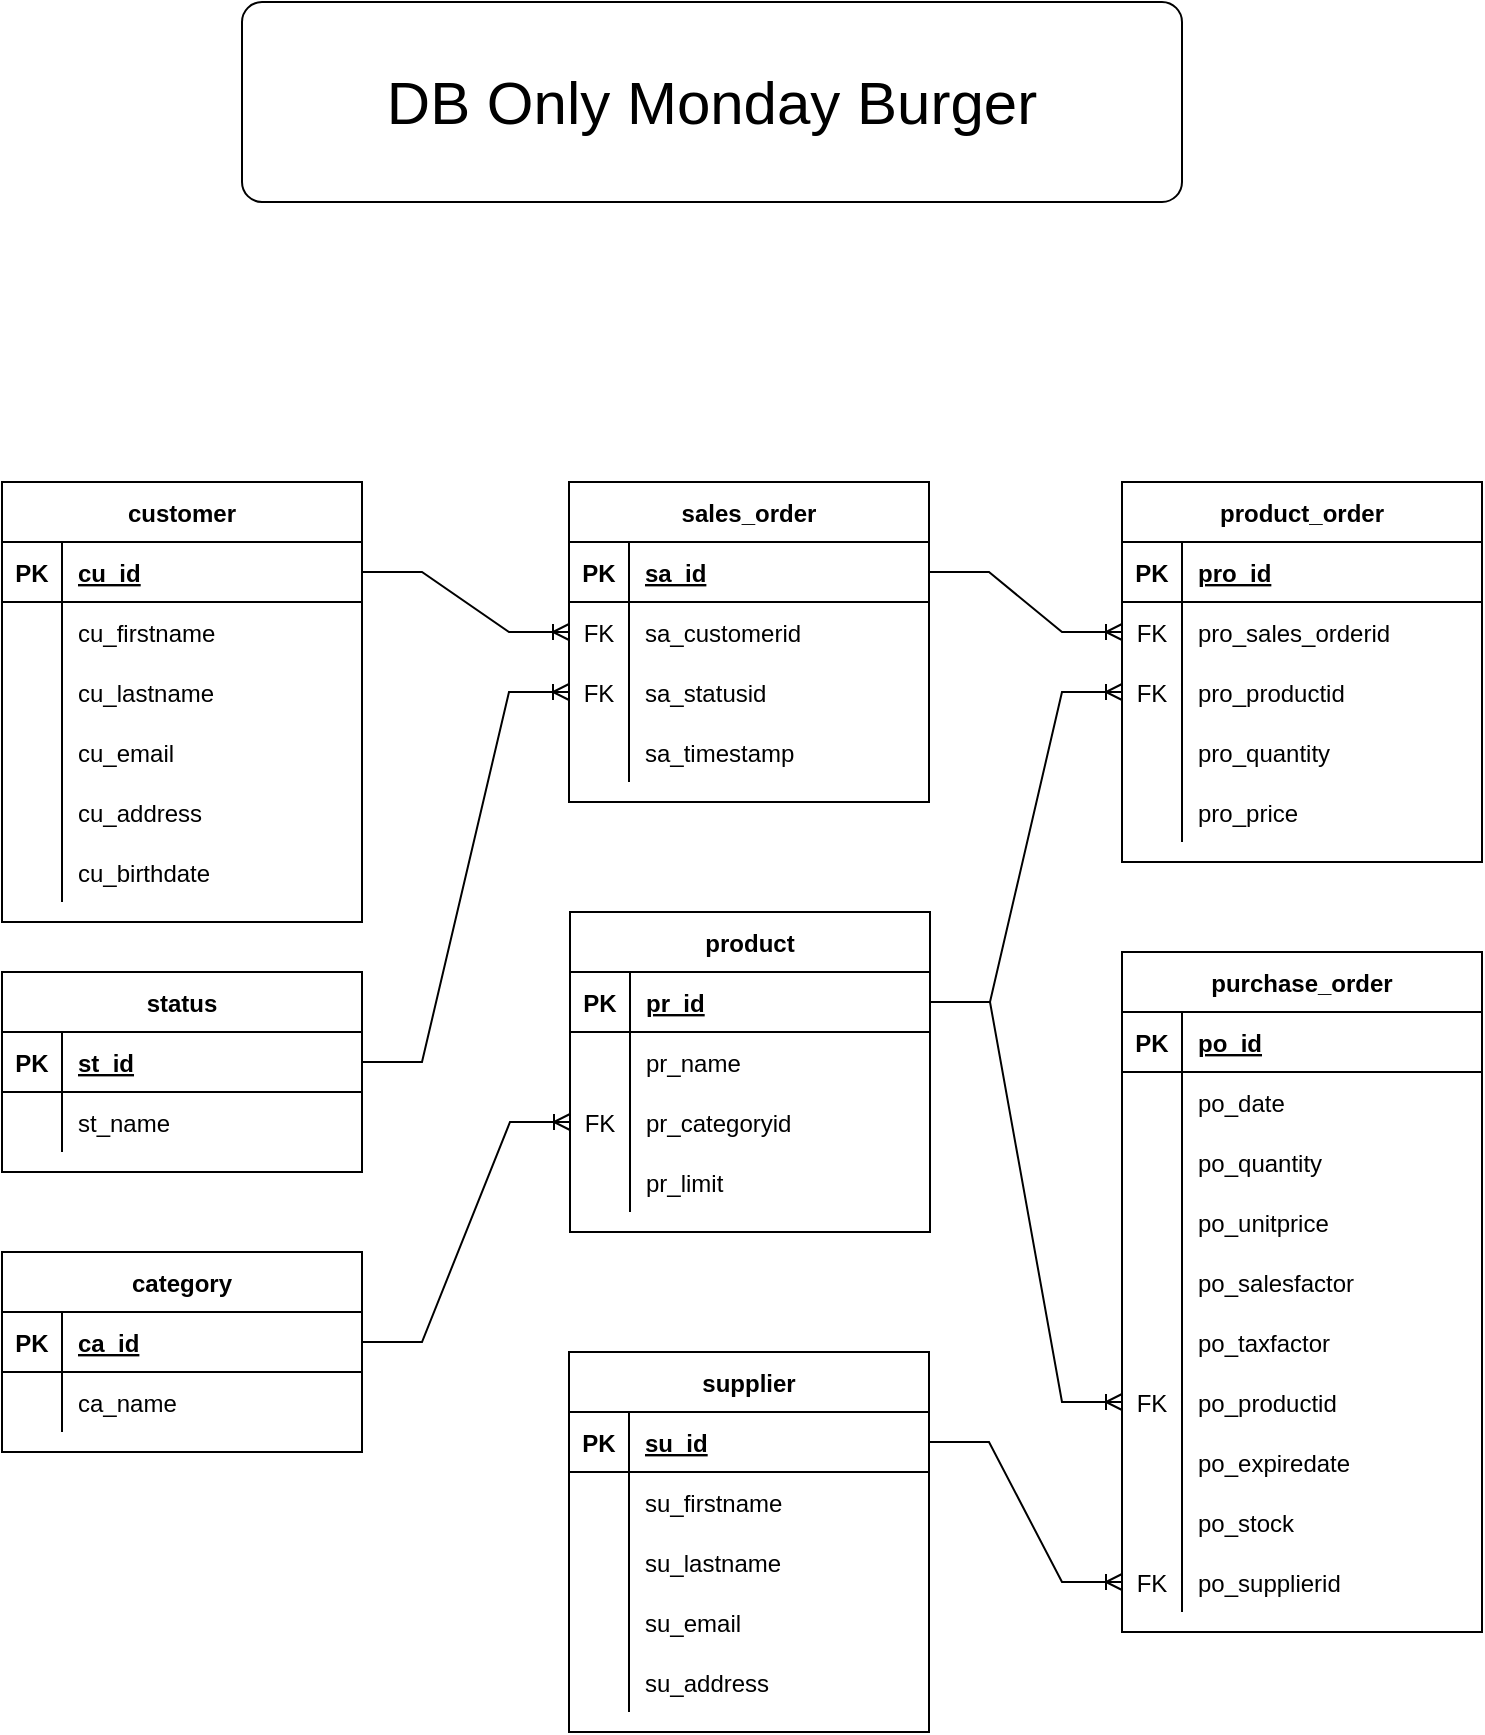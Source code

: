 <mxfile version="20.3.0" type="device"><diagram id="7oKntXGWTedDdkUDxRs8" name="Page-1"><mxGraphModel dx="868" dy="553" grid="1" gridSize="10" guides="1" tooltips="1" connect="1" arrows="1" fold="1" page="1" pageScale="1" pageWidth="827" pageHeight="1169" math="0" shadow="0"><root><mxCell id="0"/><mxCell id="1" parent="0"/><mxCell id="VqPkGaCcbG3Q4enpORQm-1" value="customer" style="shape=table;startSize=30;container=1;collapsible=1;childLayout=tableLayout;fixedRows=1;rowLines=0;fontStyle=1;align=center;resizeLast=1;" parent="1" vertex="1"><mxGeometry x="40" y="290" width="180" height="220" as="geometry"/></mxCell><mxCell id="VqPkGaCcbG3Q4enpORQm-2" value="" style="shape=tableRow;horizontal=0;startSize=0;swimlaneHead=0;swimlaneBody=0;fillColor=none;collapsible=0;dropTarget=0;points=[[0,0.5],[1,0.5]];portConstraint=eastwest;top=0;left=0;right=0;bottom=1;" parent="VqPkGaCcbG3Q4enpORQm-1" vertex="1"><mxGeometry y="30" width="180" height="30" as="geometry"/></mxCell><mxCell id="VqPkGaCcbG3Q4enpORQm-3" value="PK" style="shape=partialRectangle;connectable=0;fillColor=none;top=0;left=0;bottom=0;right=0;fontStyle=1;overflow=hidden;" parent="VqPkGaCcbG3Q4enpORQm-2" vertex="1"><mxGeometry width="30" height="30" as="geometry"><mxRectangle width="30" height="30" as="alternateBounds"/></mxGeometry></mxCell><mxCell id="VqPkGaCcbG3Q4enpORQm-4" value="cu_id" style="shape=partialRectangle;connectable=0;fillColor=none;top=0;left=0;bottom=0;right=0;align=left;spacingLeft=6;fontStyle=5;overflow=hidden;" parent="VqPkGaCcbG3Q4enpORQm-2" vertex="1"><mxGeometry x="30" width="150" height="30" as="geometry"><mxRectangle width="150" height="30" as="alternateBounds"/></mxGeometry></mxCell><mxCell id="VqPkGaCcbG3Q4enpORQm-5" value="" style="shape=tableRow;horizontal=0;startSize=0;swimlaneHead=0;swimlaneBody=0;fillColor=none;collapsible=0;dropTarget=0;points=[[0,0.5],[1,0.5]];portConstraint=eastwest;top=0;left=0;right=0;bottom=0;" parent="VqPkGaCcbG3Q4enpORQm-1" vertex="1"><mxGeometry y="60" width="180" height="30" as="geometry"/></mxCell><mxCell id="VqPkGaCcbG3Q4enpORQm-6" value="" style="shape=partialRectangle;connectable=0;fillColor=none;top=0;left=0;bottom=0;right=0;editable=1;overflow=hidden;" parent="VqPkGaCcbG3Q4enpORQm-5" vertex="1"><mxGeometry width="30" height="30" as="geometry"><mxRectangle width="30" height="30" as="alternateBounds"/></mxGeometry></mxCell><mxCell id="VqPkGaCcbG3Q4enpORQm-7" value="cu_firstname" style="shape=partialRectangle;connectable=0;fillColor=none;top=0;left=0;bottom=0;right=0;align=left;spacingLeft=6;overflow=hidden;" parent="VqPkGaCcbG3Q4enpORQm-5" vertex="1"><mxGeometry x="30" width="150" height="30" as="geometry"><mxRectangle width="150" height="30" as="alternateBounds"/></mxGeometry></mxCell><mxCell id="VqPkGaCcbG3Q4enpORQm-8" value="" style="shape=tableRow;horizontal=0;startSize=0;swimlaneHead=0;swimlaneBody=0;fillColor=none;collapsible=0;dropTarget=0;points=[[0,0.5],[1,0.5]];portConstraint=eastwest;top=0;left=0;right=0;bottom=0;" parent="VqPkGaCcbG3Q4enpORQm-1" vertex="1"><mxGeometry y="90" width="180" height="30" as="geometry"/></mxCell><mxCell id="VqPkGaCcbG3Q4enpORQm-9" value="" style="shape=partialRectangle;connectable=0;fillColor=none;top=0;left=0;bottom=0;right=0;editable=1;overflow=hidden;" parent="VqPkGaCcbG3Q4enpORQm-8" vertex="1"><mxGeometry width="30" height="30" as="geometry"><mxRectangle width="30" height="30" as="alternateBounds"/></mxGeometry></mxCell><mxCell id="VqPkGaCcbG3Q4enpORQm-10" value="cu_lastname" style="shape=partialRectangle;connectable=0;fillColor=none;top=0;left=0;bottom=0;right=0;align=left;spacingLeft=6;overflow=hidden;" parent="VqPkGaCcbG3Q4enpORQm-8" vertex="1"><mxGeometry x="30" width="150" height="30" as="geometry"><mxRectangle width="150" height="30" as="alternateBounds"/></mxGeometry></mxCell><mxCell id="VqPkGaCcbG3Q4enpORQm-11" value="" style="shape=tableRow;horizontal=0;startSize=0;swimlaneHead=0;swimlaneBody=0;fillColor=none;collapsible=0;dropTarget=0;points=[[0,0.5],[1,0.5]];portConstraint=eastwest;top=0;left=0;right=0;bottom=0;" parent="VqPkGaCcbG3Q4enpORQm-1" vertex="1"><mxGeometry y="120" width="180" height="30" as="geometry"/></mxCell><mxCell id="VqPkGaCcbG3Q4enpORQm-12" value="" style="shape=partialRectangle;connectable=0;fillColor=none;top=0;left=0;bottom=0;right=0;editable=1;overflow=hidden;" parent="VqPkGaCcbG3Q4enpORQm-11" vertex="1"><mxGeometry width="30" height="30" as="geometry"><mxRectangle width="30" height="30" as="alternateBounds"/></mxGeometry></mxCell><mxCell id="VqPkGaCcbG3Q4enpORQm-13" value="cu_email" style="shape=partialRectangle;connectable=0;fillColor=none;top=0;left=0;bottom=0;right=0;align=left;spacingLeft=6;overflow=hidden;" parent="VqPkGaCcbG3Q4enpORQm-11" vertex="1"><mxGeometry x="30" width="150" height="30" as="geometry"><mxRectangle width="150" height="30" as="alternateBounds"/></mxGeometry></mxCell><mxCell id="VqPkGaCcbG3Q4enpORQm-105" style="shape=tableRow;horizontal=0;startSize=0;swimlaneHead=0;swimlaneBody=0;fillColor=none;collapsible=0;dropTarget=0;points=[[0,0.5],[1,0.5]];portConstraint=eastwest;top=0;left=0;right=0;bottom=0;" parent="VqPkGaCcbG3Q4enpORQm-1" vertex="1"><mxGeometry y="150" width="180" height="30" as="geometry"/></mxCell><mxCell id="VqPkGaCcbG3Q4enpORQm-106" style="shape=partialRectangle;connectable=0;fillColor=none;top=0;left=0;bottom=0;right=0;editable=1;overflow=hidden;" parent="VqPkGaCcbG3Q4enpORQm-105" vertex="1"><mxGeometry width="30" height="30" as="geometry"><mxRectangle width="30" height="30" as="alternateBounds"/></mxGeometry></mxCell><mxCell id="VqPkGaCcbG3Q4enpORQm-107" value="cu_address" style="shape=partialRectangle;connectable=0;fillColor=none;top=0;left=0;bottom=0;right=0;align=left;spacingLeft=6;overflow=hidden;" parent="VqPkGaCcbG3Q4enpORQm-105" vertex="1"><mxGeometry x="30" width="150" height="30" as="geometry"><mxRectangle width="150" height="30" as="alternateBounds"/></mxGeometry></mxCell><mxCell id="VqPkGaCcbG3Q4enpORQm-108" style="shape=tableRow;horizontal=0;startSize=0;swimlaneHead=0;swimlaneBody=0;fillColor=none;collapsible=0;dropTarget=0;points=[[0,0.5],[1,0.5]];portConstraint=eastwest;top=0;left=0;right=0;bottom=0;" parent="VqPkGaCcbG3Q4enpORQm-1" vertex="1"><mxGeometry y="180" width="180" height="30" as="geometry"/></mxCell><mxCell id="VqPkGaCcbG3Q4enpORQm-109" style="shape=partialRectangle;connectable=0;fillColor=none;top=0;left=0;bottom=0;right=0;editable=1;overflow=hidden;" parent="VqPkGaCcbG3Q4enpORQm-108" vertex="1"><mxGeometry width="30" height="30" as="geometry"><mxRectangle width="30" height="30" as="alternateBounds"/></mxGeometry></mxCell><mxCell id="VqPkGaCcbG3Q4enpORQm-110" value="cu_birthdate" style="shape=partialRectangle;connectable=0;fillColor=none;top=0;left=0;bottom=0;right=0;align=left;spacingLeft=6;overflow=hidden;" parent="VqPkGaCcbG3Q4enpORQm-108" vertex="1"><mxGeometry x="30" width="150" height="30" as="geometry"><mxRectangle width="150" height="30" as="alternateBounds"/></mxGeometry></mxCell><mxCell id="VqPkGaCcbG3Q4enpORQm-14" value="sales_order" style="shape=table;startSize=30;container=1;collapsible=1;childLayout=tableLayout;fixedRows=1;rowLines=0;fontStyle=1;align=center;resizeLast=1;" parent="1" vertex="1"><mxGeometry x="323.5" y="290" width="180" height="160" as="geometry"/></mxCell><mxCell id="VqPkGaCcbG3Q4enpORQm-15" value="" style="shape=tableRow;horizontal=0;startSize=0;swimlaneHead=0;swimlaneBody=0;fillColor=none;collapsible=0;dropTarget=0;points=[[0,0.5],[1,0.5]];portConstraint=eastwest;top=0;left=0;right=0;bottom=1;" parent="VqPkGaCcbG3Q4enpORQm-14" vertex="1"><mxGeometry y="30" width="180" height="30" as="geometry"/></mxCell><mxCell id="VqPkGaCcbG3Q4enpORQm-16" value="PK" style="shape=partialRectangle;connectable=0;fillColor=none;top=0;left=0;bottom=0;right=0;fontStyle=1;overflow=hidden;" parent="VqPkGaCcbG3Q4enpORQm-15" vertex="1"><mxGeometry width="30" height="30" as="geometry"><mxRectangle width="30" height="30" as="alternateBounds"/></mxGeometry></mxCell><mxCell id="VqPkGaCcbG3Q4enpORQm-17" value="sa_id" style="shape=partialRectangle;connectable=0;fillColor=none;top=0;left=0;bottom=0;right=0;align=left;spacingLeft=6;fontStyle=5;overflow=hidden;" parent="VqPkGaCcbG3Q4enpORQm-15" vertex="1"><mxGeometry x="30" width="150" height="30" as="geometry"><mxRectangle width="150" height="30" as="alternateBounds"/></mxGeometry></mxCell><mxCell id="VqPkGaCcbG3Q4enpORQm-18" value="" style="shape=tableRow;horizontal=0;startSize=0;swimlaneHead=0;swimlaneBody=0;fillColor=none;collapsible=0;dropTarget=0;points=[[0,0.5],[1,0.5]];portConstraint=eastwest;top=0;left=0;right=0;bottom=0;" parent="VqPkGaCcbG3Q4enpORQm-14" vertex="1"><mxGeometry y="60" width="180" height="30" as="geometry"/></mxCell><mxCell id="VqPkGaCcbG3Q4enpORQm-19" value="FK" style="shape=partialRectangle;connectable=0;fillColor=none;top=0;left=0;bottom=0;right=0;editable=1;overflow=hidden;" parent="VqPkGaCcbG3Q4enpORQm-18" vertex="1"><mxGeometry width="30" height="30" as="geometry"><mxRectangle width="30" height="30" as="alternateBounds"/></mxGeometry></mxCell><mxCell id="VqPkGaCcbG3Q4enpORQm-20" value="sa_customerid" style="shape=partialRectangle;connectable=0;fillColor=none;top=0;left=0;bottom=0;right=0;align=left;spacingLeft=6;overflow=hidden;" parent="VqPkGaCcbG3Q4enpORQm-18" vertex="1"><mxGeometry x="30" width="150" height="30" as="geometry"><mxRectangle width="150" height="30" as="alternateBounds"/></mxGeometry></mxCell><mxCell id="VqPkGaCcbG3Q4enpORQm-21" value="" style="shape=tableRow;horizontal=0;startSize=0;swimlaneHead=0;swimlaneBody=0;fillColor=none;collapsible=0;dropTarget=0;points=[[0,0.5],[1,0.5]];portConstraint=eastwest;top=0;left=0;right=0;bottom=0;" parent="VqPkGaCcbG3Q4enpORQm-14" vertex="1"><mxGeometry y="90" width="180" height="30" as="geometry"/></mxCell><mxCell id="VqPkGaCcbG3Q4enpORQm-22" value="FK" style="shape=partialRectangle;connectable=0;fillColor=none;top=0;left=0;bottom=0;right=0;editable=1;overflow=hidden;" parent="VqPkGaCcbG3Q4enpORQm-21" vertex="1"><mxGeometry width="30" height="30" as="geometry"><mxRectangle width="30" height="30" as="alternateBounds"/></mxGeometry></mxCell><mxCell id="VqPkGaCcbG3Q4enpORQm-23" value="sa_statusid" style="shape=partialRectangle;connectable=0;fillColor=none;top=0;left=0;bottom=0;right=0;align=left;spacingLeft=6;overflow=hidden;" parent="VqPkGaCcbG3Q4enpORQm-21" vertex="1"><mxGeometry x="30" width="150" height="30" as="geometry"><mxRectangle width="150" height="30" as="alternateBounds"/></mxGeometry></mxCell><mxCell id="VqPkGaCcbG3Q4enpORQm-24" value="" style="shape=tableRow;horizontal=0;startSize=0;swimlaneHead=0;swimlaneBody=0;fillColor=none;collapsible=0;dropTarget=0;points=[[0,0.5],[1,0.5]];portConstraint=eastwest;top=0;left=0;right=0;bottom=0;" parent="VqPkGaCcbG3Q4enpORQm-14" vertex="1"><mxGeometry y="120" width="180" height="30" as="geometry"/></mxCell><mxCell id="VqPkGaCcbG3Q4enpORQm-25" value="" style="shape=partialRectangle;connectable=0;fillColor=none;top=0;left=0;bottom=0;right=0;editable=1;overflow=hidden;" parent="VqPkGaCcbG3Q4enpORQm-24" vertex="1"><mxGeometry width="30" height="30" as="geometry"><mxRectangle width="30" height="30" as="alternateBounds"/></mxGeometry></mxCell><mxCell id="VqPkGaCcbG3Q4enpORQm-26" value="sa_timestamp" style="shape=partialRectangle;connectable=0;fillColor=none;top=0;left=0;bottom=0;right=0;align=left;spacingLeft=6;overflow=hidden;" parent="VqPkGaCcbG3Q4enpORQm-24" vertex="1"><mxGeometry x="30" width="150" height="30" as="geometry"><mxRectangle width="150" height="30" as="alternateBounds"/></mxGeometry></mxCell><mxCell id="VqPkGaCcbG3Q4enpORQm-27" value="product" style="shape=table;startSize=30;container=1;collapsible=1;childLayout=tableLayout;fixedRows=1;rowLines=0;fontStyle=1;align=center;resizeLast=1;" parent="1" vertex="1"><mxGeometry x="324" y="505" width="180" height="160" as="geometry"/></mxCell><mxCell id="VqPkGaCcbG3Q4enpORQm-28" value="" style="shape=tableRow;horizontal=0;startSize=0;swimlaneHead=0;swimlaneBody=0;fillColor=none;collapsible=0;dropTarget=0;points=[[0,0.5],[1,0.5]];portConstraint=eastwest;top=0;left=0;right=0;bottom=1;" parent="VqPkGaCcbG3Q4enpORQm-27" vertex="1"><mxGeometry y="30" width="180" height="30" as="geometry"/></mxCell><mxCell id="VqPkGaCcbG3Q4enpORQm-29" value="PK" style="shape=partialRectangle;connectable=0;fillColor=none;top=0;left=0;bottom=0;right=0;fontStyle=1;overflow=hidden;" parent="VqPkGaCcbG3Q4enpORQm-28" vertex="1"><mxGeometry width="30" height="30" as="geometry"><mxRectangle width="30" height="30" as="alternateBounds"/></mxGeometry></mxCell><mxCell id="VqPkGaCcbG3Q4enpORQm-30" value="pr_id" style="shape=partialRectangle;connectable=0;fillColor=none;top=0;left=0;bottom=0;right=0;align=left;spacingLeft=6;fontStyle=5;overflow=hidden;" parent="VqPkGaCcbG3Q4enpORQm-28" vertex="1"><mxGeometry x="30" width="150" height="30" as="geometry"><mxRectangle width="150" height="30" as="alternateBounds"/></mxGeometry></mxCell><mxCell id="VqPkGaCcbG3Q4enpORQm-31" value="" style="shape=tableRow;horizontal=0;startSize=0;swimlaneHead=0;swimlaneBody=0;fillColor=none;collapsible=0;dropTarget=0;points=[[0,0.5],[1,0.5]];portConstraint=eastwest;top=0;left=0;right=0;bottom=0;" parent="VqPkGaCcbG3Q4enpORQm-27" vertex="1"><mxGeometry y="60" width="180" height="30" as="geometry"/></mxCell><mxCell id="VqPkGaCcbG3Q4enpORQm-32" value="" style="shape=partialRectangle;connectable=0;fillColor=none;top=0;left=0;bottom=0;right=0;editable=1;overflow=hidden;" parent="VqPkGaCcbG3Q4enpORQm-31" vertex="1"><mxGeometry width="30" height="30" as="geometry"><mxRectangle width="30" height="30" as="alternateBounds"/></mxGeometry></mxCell><mxCell id="VqPkGaCcbG3Q4enpORQm-33" value="pr_name" style="shape=partialRectangle;connectable=0;fillColor=none;top=0;left=0;bottom=0;right=0;align=left;spacingLeft=6;overflow=hidden;" parent="VqPkGaCcbG3Q4enpORQm-31" vertex="1"><mxGeometry x="30" width="150" height="30" as="geometry"><mxRectangle width="150" height="30" as="alternateBounds"/></mxGeometry></mxCell><mxCell id="VqPkGaCcbG3Q4enpORQm-34" value="" style="shape=tableRow;horizontal=0;startSize=0;swimlaneHead=0;swimlaneBody=0;fillColor=none;collapsible=0;dropTarget=0;points=[[0,0.5],[1,0.5]];portConstraint=eastwest;top=0;left=0;right=0;bottom=0;" parent="VqPkGaCcbG3Q4enpORQm-27" vertex="1"><mxGeometry y="90" width="180" height="30" as="geometry"/></mxCell><mxCell id="VqPkGaCcbG3Q4enpORQm-35" value="FK" style="shape=partialRectangle;connectable=0;fillColor=none;top=0;left=0;bottom=0;right=0;editable=1;overflow=hidden;" parent="VqPkGaCcbG3Q4enpORQm-34" vertex="1"><mxGeometry width="30" height="30" as="geometry"><mxRectangle width="30" height="30" as="alternateBounds"/></mxGeometry></mxCell><mxCell id="VqPkGaCcbG3Q4enpORQm-36" value="pr_categoryid" style="shape=partialRectangle;connectable=0;fillColor=none;top=0;left=0;bottom=0;right=0;align=left;spacingLeft=6;overflow=hidden;" parent="VqPkGaCcbG3Q4enpORQm-34" vertex="1"><mxGeometry x="30" width="150" height="30" as="geometry"><mxRectangle width="150" height="30" as="alternateBounds"/></mxGeometry></mxCell><mxCell id="ynLkIfHhwnIUGynNYLUg-15" style="shape=tableRow;horizontal=0;startSize=0;swimlaneHead=0;swimlaneBody=0;fillColor=none;collapsible=0;dropTarget=0;points=[[0,0.5],[1,0.5]];portConstraint=eastwest;top=0;left=0;right=0;bottom=0;" parent="VqPkGaCcbG3Q4enpORQm-27" vertex="1"><mxGeometry y="120" width="180" height="30" as="geometry"/></mxCell><mxCell id="ynLkIfHhwnIUGynNYLUg-16" style="shape=partialRectangle;connectable=0;fillColor=none;top=0;left=0;bottom=0;right=0;editable=1;overflow=hidden;" parent="ynLkIfHhwnIUGynNYLUg-15" vertex="1"><mxGeometry width="30" height="30" as="geometry"><mxRectangle width="30" height="30" as="alternateBounds"/></mxGeometry></mxCell><mxCell id="ynLkIfHhwnIUGynNYLUg-17" value="pr_limit" style="shape=partialRectangle;connectable=0;fillColor=none;top=0;left=0;bottom=0;right=0;align=left;spacingLeft=6;overflow=hidden;" parent="ynLkIfHhwnIUGynNYLUg-15" vertex="1"><mxGeometry x="30" width="150" height="30" as="geometry"><mxRectangle width="150" height="30" as="alternateBounds"/></mxGeometry></mxCell><mxCell id="VqPkGaCcbG3Q4enpORQm-40" value="category" style="shape=table;startSize=30;container=1;collapsible=1;childLayout=tableLayout;fixedRows=1;rowLines=0;fontStyle=1;align=center;resizeLast=1;" parent="1" vertex="1"><mxGeometry x="40" y="675" width="180" height="100" as="geometry"/></mxCell><mxCell id="VqPkGaCcbG3Q4enpORQm-41" value="" style="shape=tableRow;horizontal=0;startSize=0;swimlaneHead=0;swimlaneBody=0;fillColor=none;collapsible=0;dropTarget=0;points=[[0,0.5],[1,0.5]];portConstraint=eastwest;top=0;left=0;right=0;bottom=1;" parent="VqPkGaCcbG3Q4enpORQm-40" vertex="1"><mxGeometry y="30" width="180" height="30" as="geometry"/></mxCell><mxCell id="VqPkGaCcbG3Q4enpORQm-42" value="PK" style="shape=partialRectangle;connectable=0;fillColor=none;top=0;left=0;bottom=0;right=0;fontStyle=1;overflow=hidden;" parent="VqPkGaCcbG3Q4enpORQm-41" vertex="1"><mxGeometry width="30" height="30" as="geometry"><mxRectangle width="30" height="30" as="alternateBounds"/></mxGeometry></mxCell><mxCell id="VqPkGaCcbG3Q4enpORQm-43" value="ca_id" style="shape=partialRectangle;connectable=0;fillColor=none;top=0;left=0;bottom=0;right=0;align=left;spacingLeft=6;fontStyle=5;overflow=hidden;" parent="VqPkGaCcbG3Q4enpORQm-41" vertex="1"><mxGeometry x="30" width="150" height="30" as="geometry"><mxRectangle width="150" height="30" as="alternateBounds"/></mxGeometry></mxCell><mxCell id="VqPkGaCcbG3Q4enpORQm-44" value="" style="shape=tableRow;horizontal=0;startSize=0;swimlaneHead=0;swimlaneBody=0;fillColor=none;collapsible=0;dropTarget=0;points=[[0,0.5],[1,0.5]];portConstraint=eastwest;top=0;left=0;right=0;bottom=0;" parent="VqPkGaCcbG3Q4enpORQm-40" vertex="1"><mxGeometry y="60" width="180" height="30" as="geometry"/></mxCell><mxCell id="VqPkGaCcbG3Q4enpORQm-45" value="" style="shape=partialRectangle;connectable=0;fillColor=none;top=0;left=0;bottom=0;right=0;editable=1;overflow=hidden;" parent="VqPkGaCcbG3Q4enpORQm-44" vertex="1"><mxGeometry width="30" height="30" as="geometry"><mxRectangle width="30" height="30" as="alternateBounds"/></mxGeometry></mxCell><mxCell id="VqPkGaCcbG3Q4enpORQm-46" value="ca_name" style="shape=partialRectangle;connectable=0;fillColor=none;top=0;left=0;bottom=0;right=0;align=left;spacingLeft=6;overflow=hidden;" parent="VqPkGaCcbG3Q4enpORQm-44" vertex="1"><mxGeometry x="30" width="150" height="30" as="geometry"><mxRectangle width="150" height="30" as="alternateBounds"/></mxGeometry></mxCell><mxCell id="VqPkGaCcbG3Q4enpORQm-53" value="supplier" style="shape=table;startSize=30;container=1;collapsible=1;childLayout=tableLayout;fixedRows=1;rowLines=0;fontStyle=1;align=center;resizeLast=1;" parent="1" vertex="1"><mxGeometry x="323.5" y="725" width="180" height="190" as="geometry"/></mxCell><mxCell id="VqPkGaCcbG3Q4enpORQm-54" value="" style="shape=tableRow;horizontal=0;startSize=0;swimlaneHead=0;swimlaneBody=0;fillColor=none;collapsible=0;dropTarget=0;points=[[0,0.5],[1,0.5]];portConstraint=eastwest;top=0;left=0;right=0;bottom=1;" parent="VqPkGaCcbG3Q4enpORQm-53" vertex="1"><mxGeometry y="30" width="180" height="30" as="geometry"/></mxCell><mxCell id="VqPkGaCcbG3Q4enpORQm-55" value="PK" style="shape=partialRectangle;connectable=0;fillColor=none;top=0;left=0;bottom=0;right=0;fontStyle=1;overflow=hidden;" parent="VqPkGaCcbG3Q4enpORQm-54" vertex="1"><mxGeometry width="30" height="30" as="geometry"><mxRectangle width="30" height="30" as="alternateBounds"/></mxGeometry></mxCell><mxCell id="VqPkGaCcbG3Q4enpORQm-56" value="su_id" style="shape=partialRectangle;connectable=0;fillColor=none;top=0;left=0;bottom=0;right=0;align=left;spacingLeft=6;fontStyle=5;overflow=hidden;" parent="VqPkGaCcbG3Q4enpORQm-54" vertex="1"><mxGeometry x="30" width="150" height="30" as="geometry"><mxRectangle width="150" height="30" as="alternateBounds"/></mxGeometry></mxCell><mxCell id="VqPkGaCcbG3Q4enpORQm-57" value="" style="shape=tableRow;horizontal=0;startSize=0;swimlaneHead=0;swimlaneBody=0;fillColor=none;collapsible=0;dropTarget=0;points=[[0,0.5],[1,0.5]];portConstraint=eastwest;top=0;left=0;right=0;bottom=0;" parent="VqPkGaCcbG3Q4enpORQm-53" vertex="1"><mxGeometry y="60" width="180" height="30" as="geometry"/></mxCell><mxCell id="VqPkGaCcbG3Q4enpORQm-58" value="" style="shape=partialRectangle;connectable=0;fillColor=none;top=0;left=0;bottom=0;right=0;editable=1;overflow=hidden;" parent="VqPkGaCcbG3Q4enpORQm-57" vertex="1"><mxGeometry width="30" height="30" as="geometry"><mxRectangle width="30" height="30" as="alternateBounds"/></mxGeometry></mxCell><mxCell id="VqPkGaCcbG3Q4enpORQm-59" value="su_firstname" style="shape=partialRectangle;connectable=0;fillColor=none;top=0;left=0;bottom=0;right=0;align=left;spacingLeft=6;overflow=hidden;" parent="VqPkGaCcbG3Q4enpORQm-57" vertex="1"><mxGeometry x="30" width="150" height="30" as="geometry"><mxRectangle width="150" height="30" as="alternateBounds"/></mxGeometry></mxCell><mxCell id="VqPkGaCcbG3Q4enpORQm-60" value="" style="shape=tableRow;horizontal=0;startSize=0;swimlaneHead=0;swimlaneBody=0;fillColor=none;collapsible=0;dropTarget=0;points=[[0,0.5],[1,0.5]];portConstraint=eastwest;top=0;left=0;right=0;bottom=0;" parent="VqPkGaCcbG3Q4enpORQm-53" vertex="1"><mxGeometry y="90" width="180" height="30" as="geometry"/></mxCell><mxCell id="VqPkGaCcbG3Q4enpORQm-61" value="" style="shape=partialRectangle;connectable=0;fillColor=none;top=0;left=0;bottom=0;right=0;editable=1;overflow=hidden;" parent="VqPkGaCcbG3Q4enpORQm-60" vertex="1"><mxGeometry width="30" height="30" as="geometry"><mxRectangle width="30" height="30" as="alternateBounds"/></mxGeometry></mxCell><mxCell id="VqPkGaCcbG3Q4enpORQm-62" value="su_lastname" style="shape=partialRectangle;connectable=0;fillColor=none;top=0;left=0;bottom=0;right=0;align=left;spacingLeft=6;overflow=hidden;" parent="VqPkGaCcbG3Q4enpORQm-60" vertex="1"><mxGeometry x="30" width="150" height="30" as="geometry"><mxRectangle width="150" height="30" as="alternateBounds"/></mxGeometry></mxCell><mxCell id="VqPkGaCcbG3Q4enpORQm-63" value="" style="shape=tableRow;horizontal=0;startSize=0;swimlaneHead=0;swimlaneBody=0;fillColor=none;collapsible=0;dropTarget=0;points=[[0,0.5],[1,0.5]];portConstraint=eastwest;top=0;left=0;right=0;bottom=0;" parent="VqPkGaCcbG3Q4enpORQm-53" vertex="1"><mxGeometry y="120" width="180" height="30" as="geometry"/></mxCell><mxCell id="VqPkGaCcbG3Q4enpORQm-64" value="" style="shape=partialRectangle;connectable=0;fillColor=none;top=0;left=0;bottom=0;right=0;editable=1;overflow=hidden;" parent="VqPkGaCcbG3Q4enpORQm-63" vertex="1"><mxGeometry width="30" height="30" as="geometry"><mxRectangle width="30" height="30" as="alternateBounds"/></mxGeometry></mxCell><mxCell id="VqPkGaCcbG3Q4enpORQm-65" value="su_email" style="shape=partialRectangle;connectable=0;fillColor=none;top=0;left=0;bottom=0;right=0;align=left;spacingLeft=6;overflow=hidden;" parent="VqPkGaCcbG3Q4enpORQm-63" vertex="1"><mxGeometry x="30" width="150" height="30" as="geometry"><mxRectangle width="150" height="30" as="alternateBounds"/></mxGeometry></mxCell><mxCell id="VqPkGaCcbG3Q4enpORQm-112" style="shape=tableRow;horizontal=0;startSize=0;swimlaneHead=0;swimlaneBody=0;fillColor=none;collapsible=0;dropTarget=0;points=[[0,0.5],[1,0.5]];portConstraint=eastwest;top=0;left=0;right=0;bottom=0;" parent="VqPkGaCcbG3Q4enpORQm-53" vertex="1"><mxGeometry y="150" width="180" height="30" as="geometry"/></mxCell><mxCell id="VqPkGaCcbG3Q4enpORQm-113" style="shape=partialRectangle;connectable=0;fillColor=none;top=0;left=0;bottom=0;right=0;editable=1;overflow=hidden;" parent="VqPkGaCcbG3Q4enpORQm-112" vertex="1"><mxGeometry width="30" height="30" as="geometry"><mxRectangle width="30" height="30" as="alternateBounds"/></mxGeometry></mxCell><mxCell id="VqPkGaCcbG3Q4enpORQm-114" value="su_address" style="shape=partialRectangle;connectable=0;fillColor=none;top=0;left=0;bottom=0;right=0;align=left;spacingLeft=6;overflow=hidden;" parent="VqPkGaCcbG3Q4enpORQm-112" vertex="1"><mxGeometry x="30" width="150" height="30" as="geometry"><mxRectangle width="150" height="30" as="alternateBounds"/></mxGeometry></mxCell><mxCell id="VqPkGaCcbG3Q4enpORQm-66" value="purchase_order" style="shape=table;startSize=30;container=1;collapsible=1;childLayout=tableLayout;fixedRows=1;rowLines=0;fontStyle=1;align=center;resizeLast=1;" parent="1" vertex="1"><mxGeometry x="600" y="525" width="180" height="340" as="geometry"/></mxCell><mxCell id="VqPkGaCcbG3Q4enpORQm-67" value="" style="shape=tableRow;horizontal=0;startSize=0;swimlaneHead=0;swimlaneBody=0;fillColor=none;collapsible=0;dropTarget=0;points=[[0,0.5],[1,0.5]];portConstraint=eastwest;top=0;left=0;right=0;bottom=1;" parent="VqPkGaCcbG3Q4enpORQm-66" vertex="1"><mxGeometry y="30" width="180" height="30" as="geometry"/></mxCell><mxCell id="VqPkGaCcbG3Q4enpORQm-68" value="PK" style="shape=partialRectangle;connectable=0;fillColor=none;top=0;left=0;bottom=0;right=0;fontStyle=1;overflow=hidden;" parent="VqPkGaCcbG3Q4enpORQm-67" vertex="1"><mxGeometry width="30" height="30" as="geometry"><mxRectangle width="30" height="30" as="alternateBounds"/></mxGeometry></mxCell><mxCell id="VqPkGaCcbG3Q4enpORQm-69" value="po_id" style="shape=partialRectangle;connectable=0;fillColor=none;top=0;left=0;bottom=0;right=0;align=left;spacingLeft=6;fontStyle=5;overflow=hidden;" parent="VqPkGaCcbG3Q4enpORQm-67" vertex="1"><mxGeometry x="30" width="150" height="30" as="geometry"><mxRectangle width="150" height="30" as="alternateBounds"/></mxGeometry></mxCell><mxCell id="VqPkGaCcbG3Q4enpORQm-73" value="" style="shape=tableRow;horizontal=0;startSize=0;swimlaneHead=0;swimlaneBody=0;fillColor=none;collapsible=0;dropTarget=0;points=[[0,0.5],[1,0.5]];portConstraint=eastwest;top=0;left=0;right=0;bottom=0;" parent="VqPkGaCcbG3Q4enpORQm-66" vertex="1"><mxGeometry y="60" width="180" height="30" as="geometry"/></mxCell><mxCell id="VqPkGaCcbG3Q4enpORQm-74" value="" style="shape=partialRectangle;connectable=0;fillColor=none;top=0;left=0;bottom=0;right=0;editable=1;overflow=hidden;" parent="VqPkGaCcbG3Q4enpORQm-73" vertex="1"><mxGeometry width="30" height="30" as="geometry"><mxRectangle width="30" height="30" as="alternateBounds"/></mxGeometry></mxCell><mxCell id="VqPkGaCcbG3Q4enpORQm-75" value="po_date" style="shape=partialRectangle;connectable=0;fillColor=none;top=0;left=0;bottom=0;right=0;align=left;spacingLeft=6;overflow=hidden;" parent="VqPkGaCcbG3Q4enpORQm-73" vertex="1"><mxGeometry x="30" width="150" height="30" as="geometry"><mxRectangle width="150" height="30" as="alternateBounds"/></mxGeometry></mxCell><mxCell id="VqPkGaCcbG3Q4enpORQm-76" value="" style="shape=tableRow;horizontal=0;startSize=0;swimlaneHead=0;swimlaneBody=0;fillColor=none;collapsible=0;dropTarget=0;points=[[0,0.5],[1,0.5]];portConstraint=eastwest;top=0;left=0;right=0;bottom=0;" parent="VqPkGaCcbG3Q4enpORQm-66" vertex="1"><mxGeometry y="90" width="180" height="30" as="geometry"/></mxCell><mxCell id="VqPkGaCcbG3Q4enpORQm-77" value="" style="shape=partialRectangle;connectable=0;fillColor=none;top=0;left=0;bottom=0;right=0;editable=1;overflow=hidden;" parent="VqPkGaCcbG3Q4enpORQm-76" vertex="1"><mxGeometry width="30" height="30" as="geometry"><mxRectangle width="30" height="30" as="alternateBounds"/></mxGeometry></mxCell><mxCell id="VqPkGaCcbG3Q4enpORQm-78" value="po_quantity" style="shape=partialRectangle;connectable=0;fillColor=none;top=0;left=0;bottom=0;right=0;align=left;spacingLeft=6;overflow=hidden;" parent="VqPkGaCcbG3Q4enpORQm-76" vertex="1"><mxGeometry x="30" width="150" height="30" as="geometry"><mxRectangle width="150" height="30" as="alternateBounds"/></mxGeometry></mxCell><mxCell id="VqPkGaCcbG3Q4enpORQm-121" style="shape=tableRow;horizontal=0;startSize=0;swimlaneHead=0;swimlaneBody=0;fillColor=none;collapsible=0;dropTarget=0;points=[[0,0.5],[1,0.5]];portConstraint=eastwest;top=0;left=0;right=0;bottom=0;" parent="VqPkGaCcbG3Q4enpORQm-66" vertex="1"><mxGeometry y="120" width="180" height="30" as="geometry"/></mxCell><mxCell id="VqPkGaCcbG3Q4enpORQm-122" value="" style="shape=partialRectangle;connectable=0;fillColor=none;top=0;left=0;bottom=0;right=0;editable=1;overflow=hidden;" parent="VqPkGaCcbG3Q4enpORQm-121" vertex="1"><mxGeometry width="30" height="30" as="geometry"><mxRectangle width="30" height="30" as="alternateBounds"/></mxGeometry></mxCell><mxCell id="VqPkGaCcbG3Q4enpORQm-123" value="po_unitprice" style="shape=partialRectangle;connectable=0;fillColor=none;top=0;left=0;bottom=0;right=0;align=left;spacingLeft=6;overflow=hidden;" parent="VqPkGaCcbG3Q4enpORQm-121" vertex="1"><mxGeometry x="30" width="150" height="30" as="geometry"><mxRectangle width="150" height="30" as="alternateBounds"/></mxGeometry></mxCell><mxCell id="ynLkIfHhwnIUGynNYLUg-1" style="shape=tableRow;horizontal=0;startSize=0;swimlaneHead=0;swimlaneBody=0;fillColor=none;collapsible=0;dropTarget=0;points=[[0,0.5],[1,0.5]];portConstraint=eastwest;top=0;left=0;right=0;bottom=0;" parent="VqPkGaCcbG3Q4enpORQm-66" vertex="1"><mxGeometry y="150" width="180" height="30" as="geometry"/></mxCell><mxCell id="ynLkIfHhwnIUGynNYLUg-2" style="shape=partialRectangle;connectable=0;fillColor=none;top=0;left=0;bottom=0;right=0;editable=1;overflow=hidden;" parent="ynLkIfHhwnIUGynNYLUg-1" vertex="1"><mxGeometry width="30" height="30" as="geometry"><mxRectangle width="30" height="30" as="alternateBounds"/></mxGeometry></mxCell><mxCell id="ynLkIfHhwnIUGynNYLUg-3" value="po_salesfactor" style="shape=partialRectangle;connectable=0;fillColor=none;top=0;left=0;bottom=0;right=0;align=left;spacingLeft=6;overflow=hidden;" parent="ynLkIfHhwnIUGynNYLUg-1" vertex="1"><mxGeometry x="30" width="150" height="30" as="geometry"><mxRectangle width="150" height="30" as="alternateBounds"/></mxGeometry></mxCell><mxCell id="ynLkIfHhwnIUGynNYLUg-4" style="shape=tableRow;horizontal=0;startSize=0;swimlaneHead=0;swimlaneBody=0;fillColor=none;collapsible=0;dropTarget=0;points=[[0,0.5],[1,0.5]];portConstraint=eastwest;top=0;left=0;right=0;bottom=0;" parent="VqPkGaCcbG3Q4enpORQm-66" vertex="1"><mxGeometry y="180" width="180" height="30" as="geometry"/></mxCell><mxCell id="ynLkIfHhwnIUGynNYLUg-5" style="shape=partialRectangle;connectable=0;fillColor=none;top=0;left=0;bottom=0;right=0;editable=1;overflow=hidden;" parent="ynLkIfHhwnIUGynNYLUg-4" vertex="1"><mxGeometry width="30" height="30" as="geometry"><mxRectangle width="30" height="30" as="alternateBounds"/></mxGeometry></mxCell><mxCell id="ynLkIfHhwnIUGynNYLUg-6" value="po_taxfactor" style="shape=partialRectangle;connectable=0;fillColor=none;top=0;left=0;bottom=0;right=0;align=left;spacingLeft=6;overflow=hidden;" parent="ynLkIfHhwnIUGynNYLUg-4" vertex="1"><mxGeometry x="30" width="150" height="30" as="geometry"><mxRectangle width="150" height="30" as="alternateBounds"/></mxGeometry></mxCell><mxCell id="ynLkIfHhwnIUGynNYLUg-12" style="shape=tableRow;horizontal=0;startSize=0;swimlaneHead=0;swimlaneBody=0;fillColor=none;collapsible=0;dropTarget=0;points=[[0,0.5],[1,0.5]];portConstraint=eastwest;top=0;left=0;right=0;bottom=0;" parent="VqPkGaCcbG3Q4enpORQm-66" vertex="1"><mxGeometry y="210" width="180" height="30" as="geometry"/></mxCell><mxCell id="ynLkIfHhwnIUGynNYLUg-13" value="FK" style="shape=partialRectangle;connectable=0;fillColor=none;top=0;left=0;bottom=0;right=0;editable=1;overflow=hidden;" parent="ynLkIfHhwnIUGynNYLUg-12" vertex="1"><mxGeometry width="30" height="30" as="geometry"><mxRectangle width="30" height="30" as="alternateBounds"/></mxGeometry></mxCell><mxCell id="ynLkIfHhwnIUGynNYLUg-14" value="po_productid" style="shape=partialRectangle;connectable=0;fillColor=none;top=0;left=0;bottom=0;right=0;align=left;spacingLeft=6;overflow=hidden;" parent="ynLkIfHhwnIUGynNYLUg-12" vertex="1"><mxGeometry x="30" width="150" height="30" as="geometry"><mxRectangle width="150" height="30" as="alternateBounds"/></mxGeometry></mxCell><mxCell id="ynLkIfHhwnIUGynNYLUg-9" style="shape=tableRow;horizontal=0;startSize=0;swimlaneHead=0;swimlaneBody=0;fillColor=none;collapsible=0;dropTarget=0;points=[[0,0.5],[1,0.5]];portConstraint=eastwest;top=0;left=0;right=0;bottom=0;" parent="VqPkGaCcbG3Q4enpORQm-66" vertex="1"><mxGeometry y="240" width="180" height="30" as="geometry"/></mxCell><mxCell id="ynLkIfHhwnIUGynNYLUg-10" style="shape=partialRectangle;connectable=0;fillColor=none;top=0;left=0;bottom=0;right=0;editable=1;overflow=hidden;" parent="ynLkIfHhwnIUGynNYLUg-9" vertex="1"><mxGeometry width="30" height="30" as="geometry"><mxRectangle width="30" height="30" as="alternateBounds"/></mxGeometry></mxCell><mxCell id="ynLkIfHhwnIUGynNYLUg-11" value="po_expiredate" style="shape=partialRectangle;connectable=0;fillColor=none;top=0;left=0;bottom=0;right=0;align=left;spacingLeft=6;overflow=hidden;" parent="ynLkIfHhwnIUGynNYLUg-9" vertex="1"><mxGeometry x="30" width="150" height="30" as="geometry"><mxRectangle width="150" height="30" as="alternateBounds"/></mxGeometry></mxCell><mxCell id="ynLkIfHhwnIUGynNYLUg-21" style="shape=tableRow;horizontal=0;startSize=0;swimlaneHead=0;swimlaneBody=0;fillColor=none;collapsible=0;dropTarget=0;points=[[0,0.5],[1,0.5]];portConstraint=eastwest;top=0;left=0;right=0;bottom=0;" parent="VqPkGaCcbG3Q4enpORQm-66" vertex="1"><mxGeometry y="270" width="180" height="30" as="geometry"/></mxCell><mxCell id="ynLkIfHhwnIUGynNYLUg-22" style="shape=partialRectangle;connectable=0;fillColor=none;top=0;left=0;bottom=0;right=0;editable=1;overflow=hidden;" parent="ynLkIfHhwnIUGynNYLUg-21" vertex="1"><mxGeometry width="30" height="30" as="geometry"><mxRectangle width="30" height="30" as="alternateBounds"/></mxGeometry></mxCell><mxCell id="ynLkIfHhwnIUGynNYLUg-23" value="po_stock" style="shape=partialRectangle;connectable=0;fillColor=none;top=0;left=0;bottom=0;right=0;align=left;spacingLeft=6;overflow=hidden;" parent="ynLkIfHhwnIUGynNYLUg-21" vertex="1"><mxGeometry x="30" width="150" height="30" as="geometry"><mxRectangle width="150" height="30" as="alternateBounds"/></mxGeometry></mxCell><mxCell id="ynLkIfHhwnIUGynNYLUg-24" style="shape=tableRow;horizontal=0;startSize=0;swimlaneHead=0;swimlaneBody=0;fillColor=none;collapsible=0;dropTarget=0;points=[[0,0.5],[1,0.5]];portConstraint=eastwest;top=0;left=0;right=0;bottom=0;" parent="VqPkGaCcbG3Q4enpORQm-66" vertex="1"><mxGeometry y="300" width="180" height="30" as="geometry"/></mxCell><mxCell id="ynLkIfHhwnIUGynNYLUg-25" value="FK" style="shape=partialRectangle;connectable=0;fillColor=none;top=0;left=0;bottom=0;right=0;editable=1;overflow=hidden;" parent="ynLkIfHhwnIUGynNYLUg-24" vertex="1"><mxGeometry width="30" height="30" as="geometry"><mxRectangle width="30" height="30" as="alternateBounds"/></mxGeometry></mxCell><mxCell id="ynLkIfHhwnIUGynNYLUg-26" value="po_supplierid" style="shape=partialRectangle;connectable=0;fillColor=none;top=0;left=0;bottom=0;right=0;align=left;spacingLeft=6;overflow=hidden;" parent="ynLkIfHhwnIUGynNYLUg-24" vertex="1"><mxGeometry x="30" width="150" height="30" as="geometry"><mxRectangle width="150" height="30" as="alternateBounds"/></mxGeometry></mxCell><mxCell id="VqPkGaCcbG3Q4enpORQm-79" value="product_order" style="shape=table;startSize=30;container=1;collapsible=1;childLayout=tableLayout;fixedRows=1;rowLines=0;fontStyle=1;align=center;resizeLast=1;" parent="1" vertex="1"><mxGeometry x="600" y="290" width="180" height="190" as="geometry"/></mxCell><mxCell id="VqPkGaCcbG3Q4enpORQm-80" value="" style="shape=tableRow;horizontal=0;startSize=0;swimlaneHead=0;swimlaneBody=0;fillColor=none;collapsible=0;dropTarget=0;points=[[0,0.5],[1,0.5]];portConstraint=eastwest;top=0;left=0;right=0;bottom=1;" parent="VqPkGaCcbG3Q4enpORQm-79" vertex="1"><mxGeometry y="30" width="180" height="30" as="geometry"/></mxCell><mxCell id="VqPkGaCcbG3Q4enpORQm-81" value="PK" style="shape=partialRectangle;connectable=0;fillColor=none;top=0;left=0;bottom=0;right=0;fontStyle=1;overflow=hidden;" parent="VqPkGaCcbG3Q4enpORQm-80" vertex="1"><mxGeometry width="30" height="30" as="geometry"><mxRectangle width="30" height="30" as="alternateBounds"/></mxGeometry></mxCell><mxCell id="VqPkGaCcbG3Q4enpORQm-82" value="pro_id" style="shape=partialRectangle;connectable=0;fillColor=none;top=0;left=0;bottom=0;right=0;align=left;spacingLeft=6;fontStyle=5;overflow=hidden;" parent="VqPkGaCcbG3Q4enpORQm-80" vertex="1"><mxGeometry x="30" width="150" height="30" as="geometry"><mxRectangle width="150" height="30" as="alternateBounds"/></mxGeometry></mxCell><mxCell id="VqPkGaCcbG3Q4enpORQm-83" value="" style="shape=tableRow;horizontal=0;startSize=0;swimlaneHead=0;swimlaneBody=0;fillColor=none;collapsible=0;dropTarget=0;points=[[0,0.5],[1,0.5]];portConstraint=eastwest;top=0;left=0;right=0;bottom=0;" parent="VqPkGaCcbG3Q4enpORQm-79" vertex="1"><mxGeometry y="60" width="180" height="30" as="geometry"/></mxCell><mxCell id="VqPkGaCcbG3Q4enpORQm-84" value="FK" style="shape=partialRectangle;connectable=0;fillColor=none;top=0;left=0;bottom=0;right=0;editable=1;overflow=hidden;" parent="VqPkGaCcbG3Q4enpORQm-83" vertex="1"><mxGeometry width="30" height="30" as="geometry"><mxRectangle width="30" height="30" as="alternateBounds"/></mxGeometry></mxCell><mxCell id="VqPkGaCcbG3Q4enpORQm-85" value="pro_sales_orderid" style="shape=partialRectangle;connectable=0;fillColor=none;top=0;left=0;bottom=0;right=0;align=left;spacingLeft=6;overflow=hidden;" parent="VqPkGaCcbG3Q4enpORQm-83" vertex="1"><mxGeometry x="30" width="150" height="30" as="geometry"><mxRectangle width="150" height="30" as="alternateBounds"/></mxGeometry></mxCell><mxCell id="VqPkGaCcbG3Q4enpORQm-86" value="" style="shape=tableRow;horizontal=0;startSize=0;swimlaneHead=0;swimlaneBody=0;fillColor=none;collapsible=0;dropTarget=0;points=[[0,0.5],[1,0.5]];portConstraint=eastwest;top=0;left=0;right=0;bottom=0;" parent="VqPkGaCcbG3Q4enpORQm-79" vertex="1"><mxGeometry y="90" width="180" height="30" as="geometry"/></mxCell><mxCell id="VqPkGaCcbG3Q4enpORQm-87" value="FK" style="shape=partialRectangle;connectable=0;fillColor=none;top=0;left=0;bottom=0;right=0;editable=1;overflow=hidden;" parent="VqPkGaCcbG3Q4enpORQm-86" vertex="1"><mxGeometry width="30" height="30" as="geometry"><mxRectangle width="30" height="30" as="alternateBounds"/></mxGeometry></mxCell><mxCell id="VqPkGaCcbG3Q4enpORQm-88" value="pro_productid" style="shape=partialRectangle;connectable=0;fillColor=none;top=0;left=0;bottom=0;right=0;align=left;spacingLeft=6;overflow=hidden;" parent="VqPkGaCcbG3Q4enpORQm-86" vertex="1"><mxGeometry x="30" width="150" height="30" as="geometry"><mxRectangle width="150" height="30" as="alternateBounds"/></mxGeometry></mxCell><mxCell id="VqPkGaCcbG3Q4enpORQm-130" style="shape=tableRow;horizontal=0;startSize=0;swimlaneHead=0;swimlaneBody=0;fillColor=none;collapsible=0;dropTarget=0;points=[[0,0.5],[1,0.5]];portConstraint=eastwest;top=0;left=0;right=0;bottom=0;" parent="VqPkGaCcbG3Q4enpORQm-79" vertex="1"><mxGeometry y="120" width="180" height="30" as="geometry"/></mxCell><mxCell id="VqPkGaCcbG3Q4enpORQm-131" style="shape=partialRectangle;connectable=0;fillColor=none;top=0;left=0;bottom=0;right=0;editable=1;overflow=hidden;" parent="VqPkGaCcbG3Q4enpORQm-130" vertex="1"><mxGeometry width="30" height="30" as="geometry"><mxRectangle width="30" height="30" as="alternateBounds"/></mxGeometry></mxCell><mxCell id="VqPkGaCcbG3Q4enpORQm-132" value="pro_quantity" style="shape=partialRectangle;connectable=0;fillColor=none;top=0;left=0;bottom=0;right=0;align=left;spacingLeft=6;overflow=hidden;" parent="VqPkGaCcbG3Q4enpORQm-130" vertex="1"><mxGeometry x="30" width="150" height="30" as="geometry"><mxRectangle width="150" height="30" as="alternateBounds"/></mxGeometry></mxCell><mxCell id="ynLkIfHhwnIUGynNYLUg-18" style="shape=tableRow;horizontal=0;startSize=0;swimlaneHead=0;swimlaneBody=0;fillColor=none;collapsible=0;dropTarget=0;points=[[0,0.5],[1,0.5]];portConstraint=eastwest;top=0;left=0;right=0;bottom=0;" parent="VqPkGaCcbG3Q4enpORQm-79" vertex="1"><mxGeometry y="150" width="180" height="30" as="geometry"/></mxCell><mxCell id="ynLkIfHhwnIUGynNYLUg-19" style="shape=partialRectangle;connectable=0;fillColor=none;top=0;left=0;bottom=0;right=0;editable=1;overflow=hidden;" parent="ynLkIfHhwnIUGynNYLUg-18" vertex="1"><mxGeometry width="30" height="30" as="geometry"><mxRectangle width="30" height="30" as="alternateBounds"/></mxGeometry></mxCell><mxCell id="ynLkIfHhwnIUGynNYLUg-20" value="pro_price" style="shape=partialRectangle;connectable=0;fillColor=none;top=0;left=0;bottom=0;right=0;align=left;spacingLeft=6;overflow=hidden;" parent="ynLkIfHhwnIUGynNYLUg-18" vertex="1"><mxGeometry x="30" width="150" height="30" as="geometry"><mxRectangle width="150" height="30" as="alternateBounds"/></mxGeometry></mxCell><mxCell id="VqPkGaCcbG3Q4enpORQm-133" value="status" style="shape=table;startSize=30;container=1;collapsible=1;childLayout=tableLayout;fixedRows=1;rowLines=0;fontStyle=1;align=center;resizeLast=1;" parent="1" vertex="1"><mxGeometry x="40" y="535" width="180" height="100" as="geometry"/></mxCell><mxCell id="VqPkGaCcbG3Q4enpORQm-134" value="" style="shape=tableRow;horizontal=0;startSize=0;swimlaneHead=0;swimlaneBody=0;fillColor=none;collapsible=0;dropTarget=0;points=[[0,0.5],[1,0.5]];portConstraint=eastwest;top=0;left=0;right=0;bottom=1;" parent="VqPkGaCcbG3Q4enpORQm-133" vertex="1"><mxGeometry y="30" width="180" height="30" as="geometry"/></mxCell><mxCell id="VqPkGaCcbG3Q4enpORQm-135" value="PK" style="shape=partialRectangle;connectable=0;fillColor=none;top=0;left=0;bottom=0;right=0;fontStyle=1;overflow=hidden;" parent="VqPkGaCcbG3Q4enpORQm-134" vertex="1"><mxGeometry width="30" height="30" as="geometry"><mxRectangle width="30" height="30" as="alternateBounds"/></mxGeometry></mxCell><mxCell id="VqPkGaCcbG3Q4enpORQm-136" value="st_id" style="shape=partialRectangle;connectable=0;fillColor=none;top=0;left=0;bottom=0;right=0;align=left;spacingLeft=6;fontStyle=5;overflow=hidden;" parent="VqPkGaCcbG3Q4enpORQm-134" vertex="1"><mxGeometry x="30" width="150" height="30" as="geometry"><mxRectangle width="150" height="30" as="alternateBounds"/></mxGeometry></mxCell><mxCell id="VqPkGaCcbG3Q4enpORQm-137" value="" style="shape=tableRow;horizontal=0;startSize=0;swimlaneHead=0;swimlaneBody=0;fillColor=none;collapsible=0;dropTarget=0;points=[[0,0.5],[1,0.5]];portConstraint=eastwest;top=0;left=0;right=0;bottom=0;" parent="VqPkGaCcbG3Q4enpORQm-133" vertex="1"><mxGeometry y="60" width="180" height="30" as="geometry"/></mxCell><mxCell id="VqPkGaCcbG3Q4enpORQm-138" value="" style="shape=partialRectangle;connectable=0;fillColor=none;top=0;left=0;bottom=0;right=0;editable=1;overflow=hidden;" parent="VqPkGaCcbG3Q4enpORQm-137" vertex="1"><mxGeometry width="30" height="30" as="geometry"><mxRectangle width="30" height="30" as="alternateBounds"/></mxGeometry></mxCell><mxCell id="VqPkGaCcbG3Q4enpORQm-139" value="st_name" style="shape=partialRectangle;connectable=0;fillColor=none;top=0;left=0;bottom=0;right=0;align=left;spacingLeft=6;overflow=hidden;" parent="VqPkGaCcbG3Q4enpORQm-137" vertex="1"><mxGeometry x="30" width="150" height="30" as="geometry"><mxRectangle width="150" height="30" as="alternateBounds"/></mxGeometry></mxCell><mxCell id="VqPkGaCcbG3Q4enpORQm-146" value="" style="edgeStyle=entityRelationEdgeStyle;fontSize=12;html=1;endArrow=ERoneToMany;rounded=0;exitX=1;exitY=0.5;exitDx=0;exitDy=0;entryX=0;entryY=0.5;entryDx=0;entryDy=0;" parent="1" source="VqPkGaCcbG3Q4enpORQm-2" target="VqPkGaCcbG3Q4enpORQm-18" edge="1"><mxGeometry width="100" height="100" relative="1" as="geometry"><mxPoint x="370" y="605" as="sourcePoint"/><mxPoint x="470" y="505" as="targetPoint"/></mxGeometry></mxCell><mxCell id="VqPkGaCcbG3Q4enpORQm-147" value="" style="edgeStyle=entityRelationEdgeStyle;fontSize=12;html=1;endArrow=ERoneToMany;rounded=0;exitX=1;exitY=0.5;exitDx=0;exitDy=0;entryX=0;entryY=0.5;entryDx=0;entryDy=0;" parent="1" source="VqPkGaCcbG3Q4enpORQm-134" target="VqPkGaCcbG3Q4enpORQm-21" edge="1"><mxGeometry width="100" height="100" relative="1" as="geometry"><mxPoint x="370" y="605" as="sourcePoint"/><mxPoint x="470" y="505" as="targetPoint"/></mxGeometry></mxCell><mxCell id="VqPkGaCcbG3Q4enpORQm-148" value="" style="edgeStyle=entityRelationEdgeStyle;fontSize=12;html=1;endArrow=ERoneToMany;rounded=0;exitX=1;exitY=0.5;exitDx=0;exitDy=0;entryX=0;entryY=0.5;entryDx=0;entryDy=0;" parent="1" source="VqPkGaCcbG3Q4enpORQm-41" target="VqPkGaCcbG3Q4enpORQm-34" edge="1"><mxGeometry width="100" height="100" relative="1" as="geometry"><mxPoint x="370" y="705" as="sourcePoint"/><mxPoint x="470" y="605" as="targetPoint"/></mxGeometry></mxCell><mxCell id="VqPkGaCcbG3Q4enpORQm-149" value="" style="edgeStyle=entityRelationEdgeStyle;fontSize=12;html=1;endArrow=ERoneToMany;rounded=0;exitX=1;exitY=0.5;exitDx=0;exitDy=0;entryX=0;entryY=0.5;entryDx=0;entryDy=0;" parent="1" source="VqPkGaCcbG3Q4enpORQm-28" target="ynLkIfHhwnIUGynNYLUg-12" edge="1"><mxGeometry width="100" height="100" relative="1" as="geometry"><mxPoint x="370" y="705" as="sourcePoint"/><mxPoint x="590" y="785" as="targetPoint"/></mxGeometry></mxCell><mxCell id="VqPkGaCcbG3Q4enpORQm-151" value="" style="edgeStyle=entityRelationEdgeStyle;fontSize=12;html=1;endArrow=ERoneToMany;rounded=0;exitX=1;exitY=0.5;exitDx=0;exitDy=0;entryX=0;entryY=0.5;entryDx=0;entryDy=0;" parent="1" source="VqPkGaCcbG3Q4enpORQm-54" target="ynLkIfHhwnIUGynNYLUg-24" edge="1"><mxGeometry width="100" height="100" relative="1" as="geometry"><mxPoint x="370" y="765" as="sourcePoint"/><mxPoint x="470" y="665" as="targetPoint"/></mxGeometry></mxCell><mxCell id="VqPkGaCcbG3Q4enpORQm-152" value="" style="edgeStyle=entityRelationEdgeStyle;fontSize=12;html=1;endArrow=ERoneToMany;rounded=0;exitX=1;exitY=0.5;exitDx=0;exitDy=0;entryX=0;entryY=0.5;entryDx=0;entryDy=0;" parent="1" source="VqPkGaCcbG3Q4enpORQm-15" target="VqPkGaCcbG3Q4enpORQm-83" edge="1"><mxGeometry width="100" height="100" relative="1" as="geometry"><mxPoint x="360" y="605" as="sourcePoint"/><mxPoint x="470" y="505" as="targetPoint"/></mxGeometry></mxCell><mxCell id="VqPkGaCcbG3Q4enpORQm-153" value="" style="edgeStyle=entityRelationEdgeStyle;fontSize=12;html=1;endArrow=ERoneToMany;rounded=0;exitX=1;exitY=0.5;exitDx=0;exitDy=0;entryX=0;entryY=0.5;entryDx=0;entryDy=0;" parent="1" source="VqPkGaCcbG3Q4enpORQm-28" target="VqPkGaCcbG3Q4enpORQm-86" edge="1"><mxGeometry width="100" height="100" relative="1" as="geometry"><mxPoint x="370" y="605" as="sourcePoint"/><mxPoint x="470" y="505" as="targetPoint"/></mxGeometry></mxCell><mxCell id="mO2efqQRVyvtYv-EtkRc-1" value="&lt;font style=&quot;font-size: 30px;&quot;&gt;DB Only Monday Burger&lt;/font&gt;" style="rounded=1;arcSize=10;whiteSpace=wrap;html=1;align=center;" vertex="1" parent="1"><mxGeometry x="160" y="50" width="470" height="100" as="geometry"/></mxCell></root></mxGraphModel></diagram></mxfile>